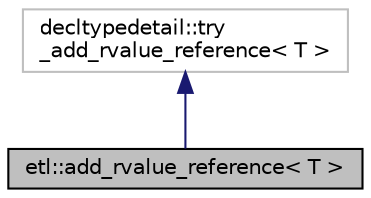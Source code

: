 digraph "etl::add_rvalue_reference&lt; T &gt;"
{
  edge [fontname="Helvetica",fontsize="10",labelfontname="Helvetica",labelfontsize="10"];
  node [fontname="Helvetica",fontsize="10",shape=record];
  Node2 [label="etl::add_rvalue_reference\< T \>",height=0.2,width=0.4,color="black", fillcolor="grey75", style="filled", fontcolor="black"];
  Node3 -> Node2 [dir="back",color="midnightblue",fontsize="10",style="solid",fontname="Helvetica"];
  Node3 [label="decltypedetail::try\l_add_rvalue_reference\< T \>",height=0.2,width=0.4,color="grey75", fillcolor="white", style="filled"];
}
